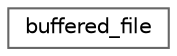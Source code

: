 digraph "类继承关系图"
{
 // LATEX_PDF_SIZE
  bgcolor="transparent";
  edge [fontname=Helvetica,fontsize=10,labelfontname=Helvetica,labelfontsize=10];
  node [fontname=Helvetica,fontsize=10,shape=box,height=0.2,width=0.4];
  rankdir="LR";
  Node0 [id="Node000000",label="buffered_file",height=0.2,width=0.4,color="grey40", fillcolor="white", style="filled",URL="$classbuffered__file.html",tooltip=" "];
}
